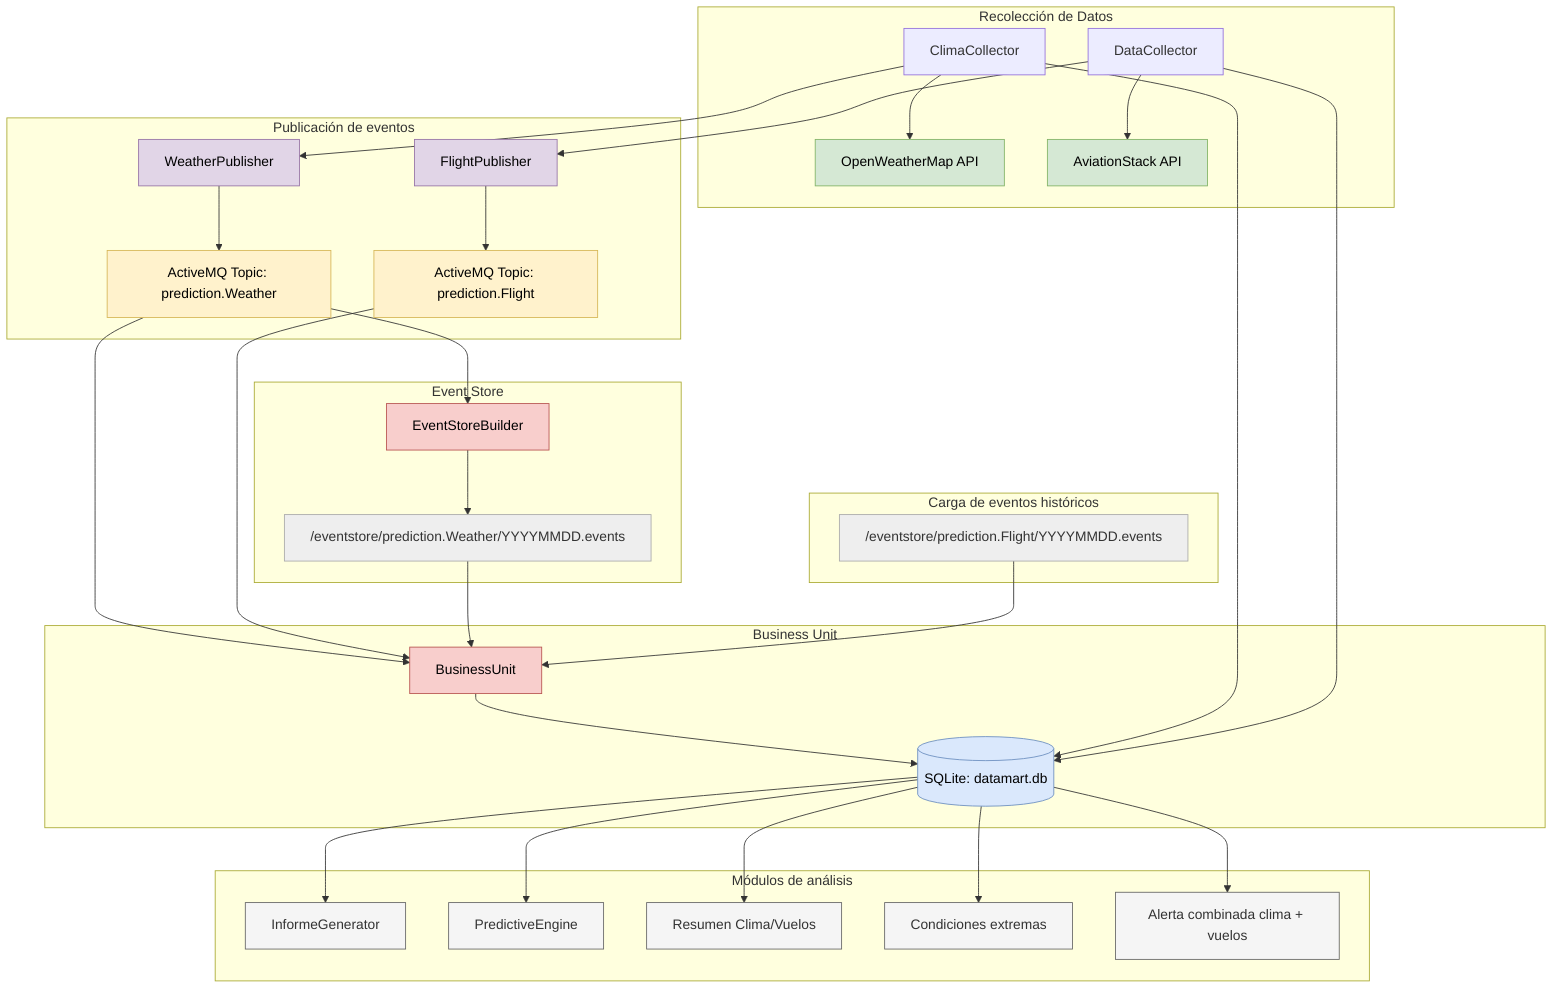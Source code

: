 flowchart TD

%% === Fuentes externas ===
    OWM[OpenWeatherMap API]:::api
    AVS[AviationStack API]:::api

%% === Recolectores ===
    subgraph Recolección de Datos
        CC[ClimaCollector] --> OWM
        DC[DataCollector] --> AVS
    end

%% === Publicadores ===
    subgraph Publicación de eventos
        CC --> WP[WeatherPublisher]:::publisher
        DC --> FP[FlightPublisher]:::publisher
        WP --> TopicWeather["ActiveMQ Topic: prediction.Weather"]:::broker
        FP --> TopicFlight["ActiveMQ Topic: prediction.Flight"]:::broker
    end

%% === EventStoreBuilder ===
    subgraph Event Store
        TopicWeather --> ESB[EventStoreBuilder]:::consumer
        ESB --> ArchivoClima["/eventstore/prediction.Weather/YYYYMMDD.events"]:::file
    end

%% === Business Unit ===
    subgraph Business Unit
        TopicWeather --> BU[BusinessUnit]:::consumer
        TopicFlight --> BU
        BU --> DB[(SQLite: datamart.db)]:::db
    end

%% === Inserción directa desde Collectors (modo 1, sin eventos) ===
    CC --> DB
    DC --> DB

%% === Carga histórica ===
    subgraph Carga de eventos históricos
        ArchivoClima --> BU
        ArchivoVuelos["/eventstore/prediction.Flight/YYYYMMDD.events"]:::file --> BU
    end

%% === Análisis y consultas ===
    subgraph Módulos de análisis
        DB --> Informe[InformeGenerator]:::logic
        DB --> Prediccion[PredictiveEngine]:::logic
        DB --> Resumen[Resumen Clima/Vuelos]:::logic
        DB --> AlertaClima[Condiciones extremas]:::logic
        DB --> AlertaCombinada[Alerta combinada clima + vuelos]:::logic
    end

%% === Estilos ===
    classDef api fill:#d5e8d4,stroke:#82b366,color:#000;
    classDef publisher fill:#e1d5e7,stroke:#9673a6,color:#000;
    classDef broker fill:#fff2cc,stroke:#d6b656,color:#000;
    classDef consumer fill:#f8cecc,stroke:#b85450,color:#000;
    classDef db fill:#dae8fc,stroke:#6c8ebf,color:#000;
    classDef logic fill:#f5f5f5,stroke:#666,color:#333;
    classDef file fill:#eeeeee,stroke:#aaa,color:#333;